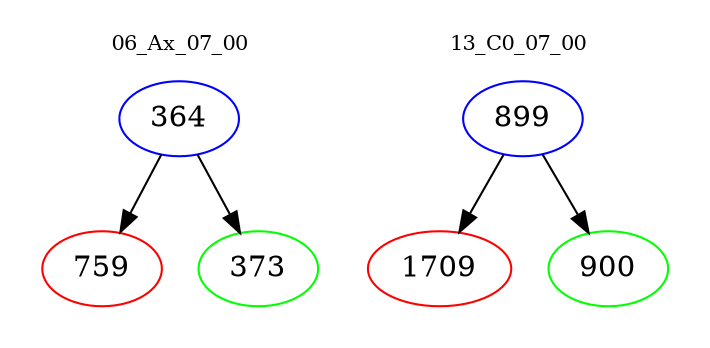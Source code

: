 digraph{
subgraph cluster_0 {
color = white
label = "06_Ax_07_00";
fontsize=10;
T0_364 [label="364", color="blue"]
T0_364 -> T0_759 [color="black"]
T0_759 [label="759", color="red"]
T0_364 -> T0_373 [color="black"]
T0_373 [label="373", color="green"]
}
subgraph cluster_1 {
color = white
label = "13_C0_07_00";
fontsize=10;
T1_899 [label="899", color="blue"]
T1_899 -> T1_1709 [color="black"]
T1_1709 [label="1709", color="red"]
T1_899 -> T1_900 [color="black"]
T1_900 [label="900", color="green"]
}
}
